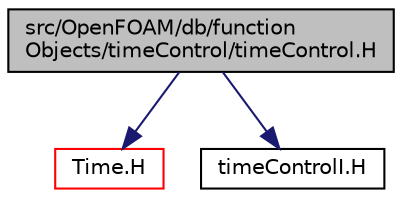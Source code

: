 digraph "src/OpenFOAM/db/functionObjects/timeControl/timeControl.H"
{
  bgcolor="transparent";
  edge [fontname="Helvetica",fontsize="10",labelfontname="Helvetica",labelfontsize="10"];
  node [fontname="Helvetica",fontsize="10",shape=record];
  Node1 [label="src/OpenFOAM/db/function\lObjects/timeControl/timeControl.H",height=0.2,width=0.4,color="black", fillcolor="grey75", style="filled", fontcolor="black"];
  Node1 -> Node2 [color="midnightblue",fontsize="10",style="solid",fontname="Helvetica"];
  Node2 [label="Time.H",height=0.2,width=0.4,color="red",URL="$a08181.html"];
  Node1 -> Node3 [color="midnightblue",fontsize="10",style="solid",fontname="Helvetica"];
  Node3 [label="timeControlI.H",height=0.2,width=0.4,color="black",URL="$a08068.html"];
}
